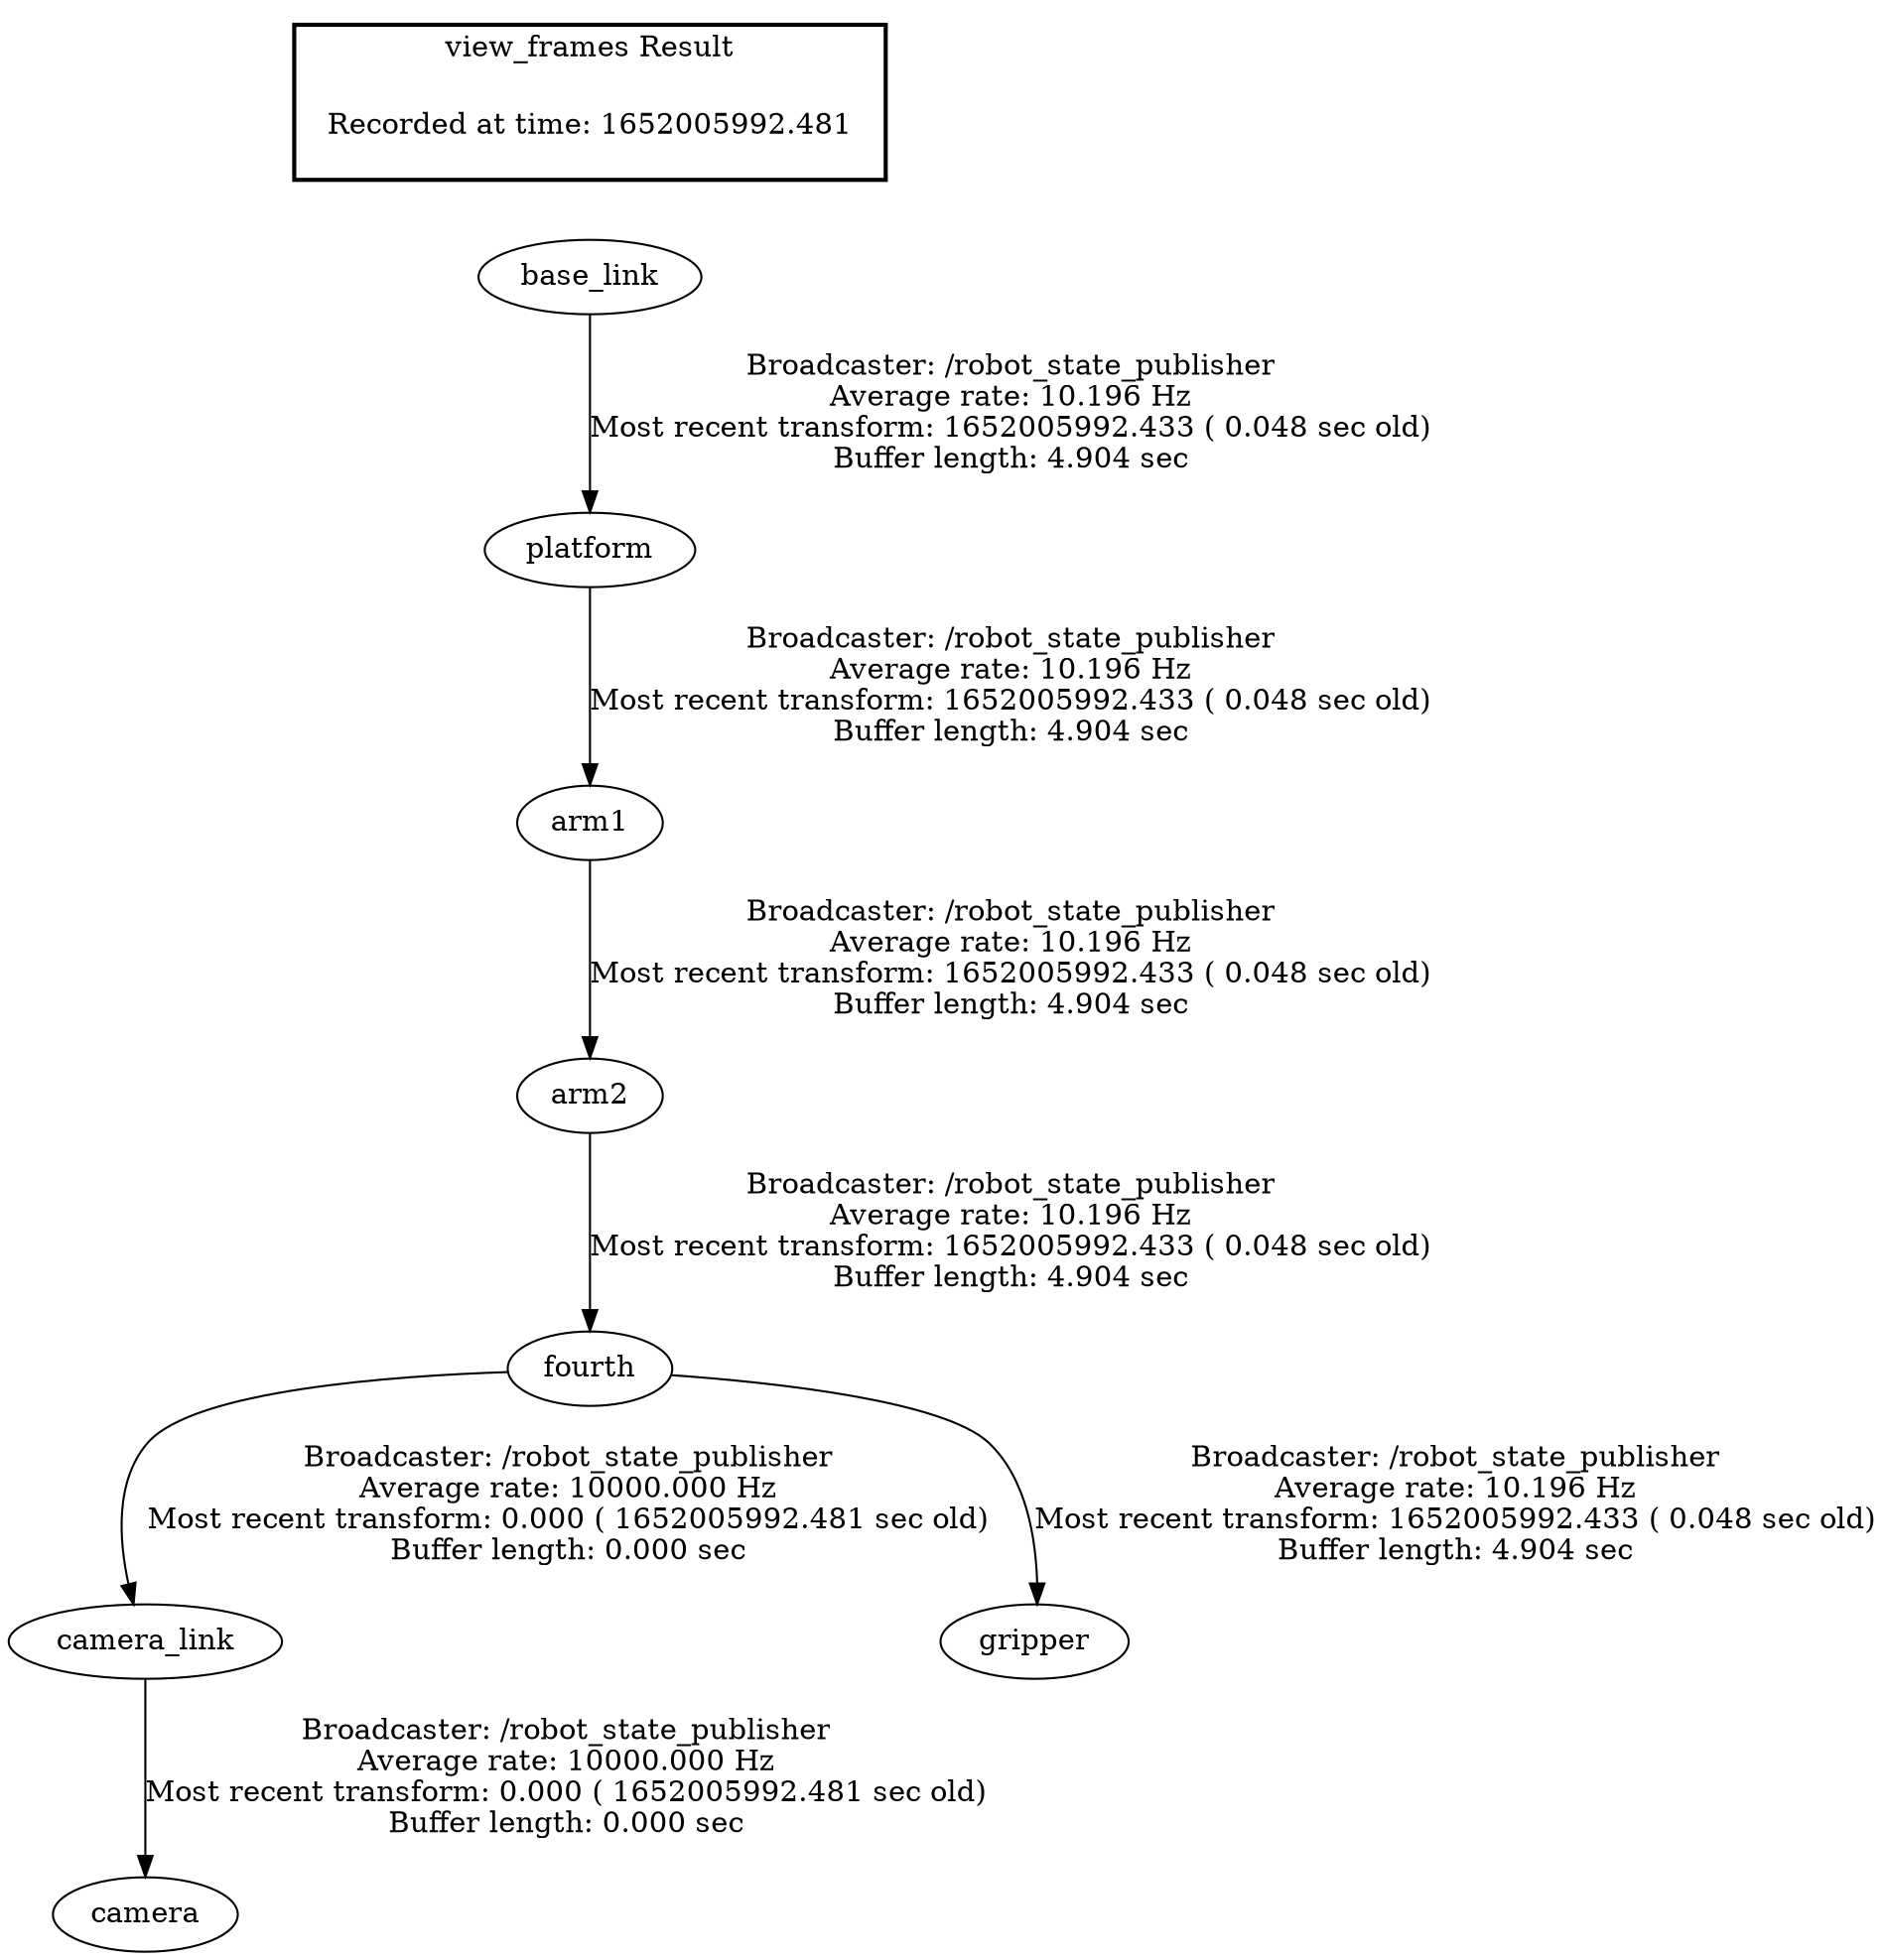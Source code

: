 digraph G {
"fourth" -> "camera_link"[label="Broadcaster: /robot_state_publisher\nAverage rate: 10000.000 Hz\nMost recent transform: 0.000 ( 1652005992.481 sec old)\nBuffer length: 0.000 sec\n"];
"arm2" -> "fourth"[label="Broadcaster: /robot_state_publisher\nAverage rate: 10.196 Hz\nMost recent transform: 1652005992.433 ( 0.048 sec old)\nBuffer length: 4.904 sec\n"];
"camera_link" -> "camera"[label="Broadcaster: /robot_state_publisher\nAverage rate: 10000.000 Hz\nMost recent transform: 0.000 ( 1652005992.481 sec old)\nBuffer length: 0.000 sec\n"];
"base_link" -> "platform"[label="Broadcaster: /robot_state_publisher\nAverage rate: 10.196 Hz\nMost recent transform: 1652005992.433 ( 0.048 sec old)\nBuffer length: 4.904 sec\n"];
"platform" -> "arm1"[label="Broadcaster: /robot_state_publisher\nAverage rate: 10.196 Hz\nMost recent transform: 1652005992.433 ( 0.048 sec old)\nBuffer length: 4.904 sec\n"];
"arm1" -> "arm2"[label="Broadcaster: /robot_state_publisher\nAverage rate: 10.196 Hz\nMost recent transform: 1652005992.433 ( 0.048 sec old)\nBuffer length: 4.904 sec\n"];
"fourth" -> "gripper"[label="Broadcaster: /robot_state_publisher\nAverage rate: 10.196 Hz\nMost recent transform: 1652005992.433 ( 0.048 sec old)\nBuffer length: 4.904 sec\n"];
edge [style=invis];
 subgraph cluster_legend { style=bold; color=black; label ="view_frames Result";
"Recorded at time: 1652005992.481"[ shape=plaintext ] ;
 }->"base_link";
}